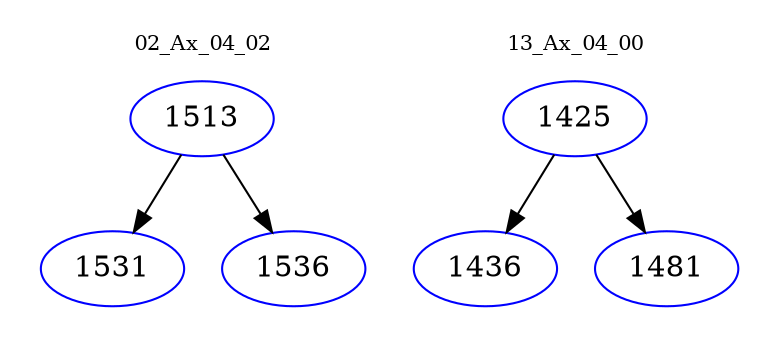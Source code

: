 digraph{
subgraph cluster_0 {
color = white
label = "02_Ax_04_02";
fontsize=10;
T0_1513 [label="1513", color="blue"]
T0_1513 -> T0_1531 [color="black"]
T0_1531 [label="1531", color="blue"]
T0_1513 -> T0_1536 [color="black"]
T0_1536 [label="1536", color="blue"]
}
subgraph cluster_1 {
color = white
label = "13_Ax_04_00";
fontsize=10;
T1_1425 [label="1425", color="blue"]
T1_1425 -> T1_1436 [color="black"]
T1_1436 [label="1436", color="blue"]
T1_1425 -> T1_1481 [color="black"]
T1_1481 [label="1481", color="blue"]
}
}
